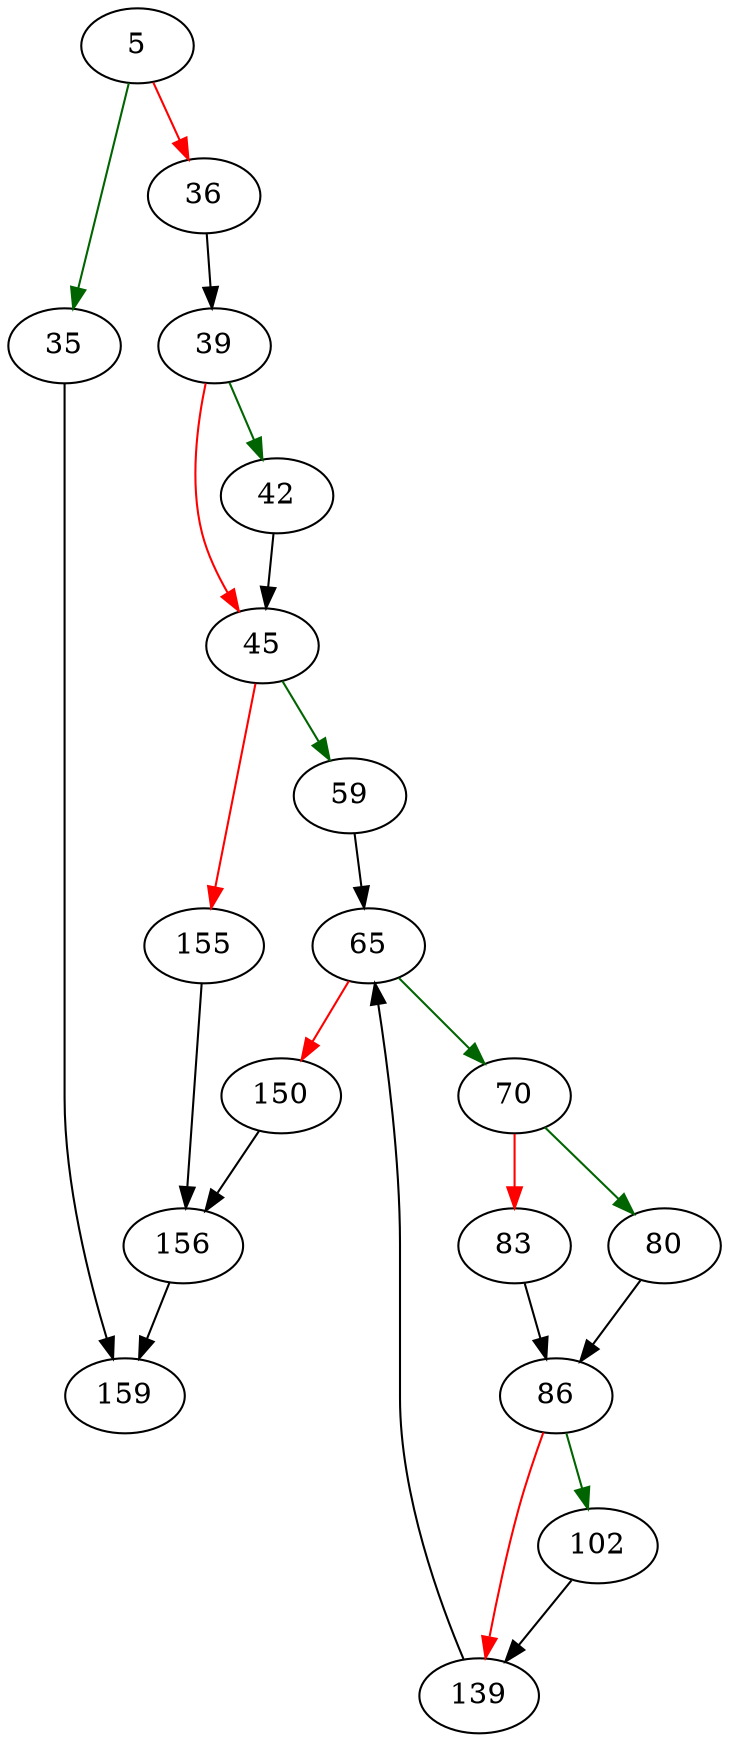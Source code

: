 strict digraph "renameEditSql" {
	// Node definitions.
	5 [entry=true];
	35;
	36;
	159;
	39;
	42;
	45;
	59;
	155;
	65;
	70;
	150;
	80;
	83;
	86;
	102;
	139;
	156;

	// Edge definitions.
	5 -> 35 [
		color=darkgreen
		cond=true
	];
	5 -> 36 [
		color=red
		cond=false
	];
	35 -> 159;
	36 -> 39;
	39 -> 42 [
		color=darkgreen
		cond=true
	];
	39 -> 45 [
		color=red
		cond=false
	];
	42 -> 45;
	45 -> 59 [
		color=darkgreen
		cond=true
	];
	45 -> 155 [
		color=red
		cond=false
	];
	59 -> 65;
	155 -> 156;
	65 -> 70 [
		color=darkgreen
		cond=true
	];
	65 -> 150 [
		color=red
		cond=false
	];
	70 -> 80 [
		color=darkgreen
		cond=true
	];
	70 -> 83 [
		color=red
		cond=false
	];
	150 -> 156;
	80 -> 86;
	83 -> 86;
	86 -> 102 [
		color=darkgreen
		cond=true
	];
	86 -> 139 [
		color=red
		cond=false
	];
	102 -> 139;
	139 -> 65;
	156 -> 159;
}